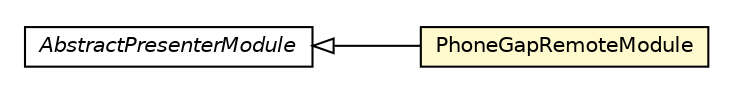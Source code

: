 #!/usr/local/bin/dot
#
# Class diagram 
# Generated by UMLGraph version R5_6-24-gf6e263 (http://www.umlgraph.org/)
#

digraph G {
	edge [fontname="Helvetica",fontsize=10,labelfontname="Helvetica",labelfontsize=10];
	node [fontname="Helvetica",fontsize=10,shape=plaintext];
	nodesep=0.25;
	ranksep=0.5;
	rankdir=LR;
	// com.gwtplatform.mvp.client.gin.AbstractPresenterModule
	c283704 [label=<<table title="com.gwtplatform.mvp.client.gin.AbstractPresenterModule" border="0" cellborder="1" cellspacing="0" cellpadding="2" port="p" href="../../../mvp/client/gin/AbstractPresenterModule.html">
		<tr><td><table border="0" cellspacing="0" cellpadding="1">
<tr><td align="center" balign="center"><font face="Helvetica-Oblique"> AbstractPresenterModule </font></td></tr>
		</table></td></tr>
		</table>>, URL="../../../mvp/client/gin/AbstractPresenterModule.html", fontname="Helvetica", fontcolor="black", fontsize=10.0];
	// com.gwtplatform.carstore.client.gin.PhoneGapRemoteModule
	c283911 [label=<<table title="com.gwtplatform.carstore.client.gin.PhoneGapRemoteModule" border="0" cellborder="1" cellspacing="0" cellpadding="2" port="p" bgcolor="lemonChiffon" href="./PhoneGapRemoteModule.html">
		<tr><td><table border="0" cellspacing="0" cellpadding="1">
<tr><td align="center" balign="center"> PhoneGapRemoteModule </td></tr>
		</table></td></tr>
		</table>>, URL="./PhoneGapRemoteModule.html", fontname="Helvetica", fontcolor="black", fontsize=10.0];
	//com.gwtplatform.carstore.client.gin.PhoneGapRemoteModule extends com.gwtplatform.mvp.client.gin.AbstractPresenterModule
	c283704:p -> c283911:p [dir=back,arrowtail=empty];
}

